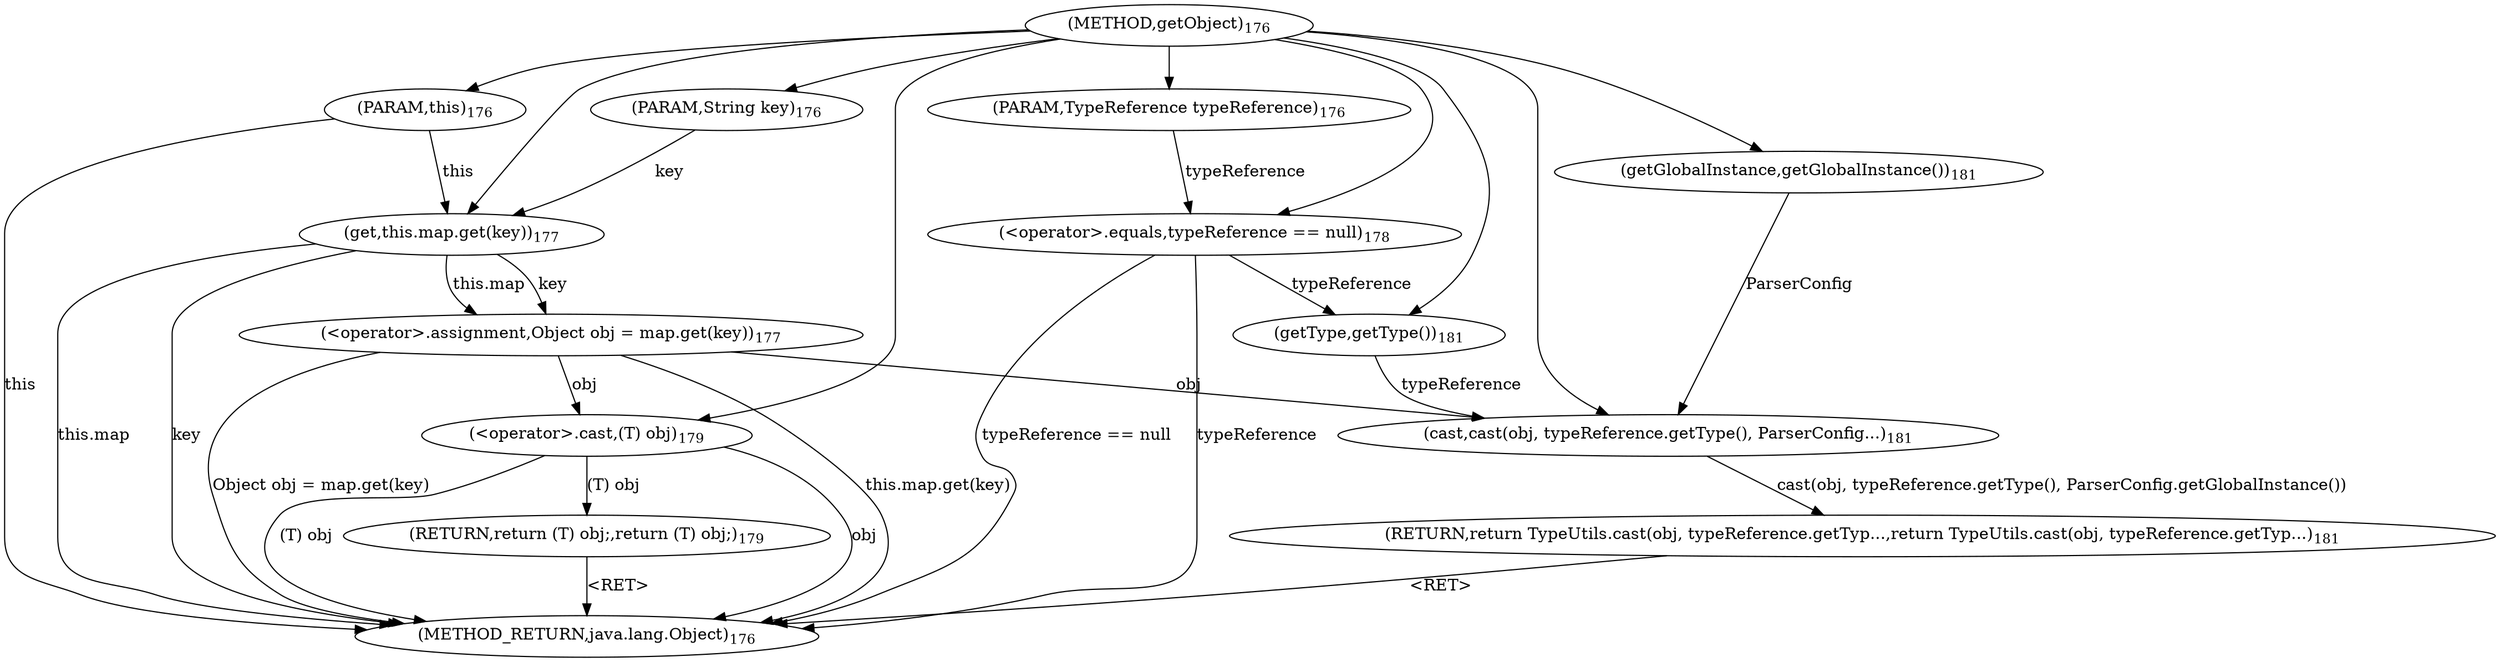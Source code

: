 digraph "getObject" {  
"586" [label = <(METHOD,getObject)<SUB>176</SUB>> ]
"618" [label = <(METHOD_RETURN,java.lang.Object)<SUB>176</SUB>> ]
"587" [label = <(PARAM,this)<SUB>176</SUB>> ]
"588" [label = <(PARAM,String key)<SUB>176</SUB>> ]
"589" [label = <(PARAM,TypeReference typeReference)<SUB>176</SUB>> ]
"592" [label = <(&lt;operator&gt;.assignment,Object obj = map.get(key))<SUB>177</SUB>> ]
"608" [label = <(RETURN,return TypeUtils.cast(obj, typeReference.getTyp...,return TypeUtils.cast(obj, typeReference.getTyp...)<SUB>181</SUB>> ]
"592" [label = <(&lt;operator&gt;.assignment,Object obj = map.get(key))<SUB>177</SUB>> ]
"592" [label = <(&lt;operator&gt;.assignment,Object obj = map.get(key))<SUB>177</SUB>> ]
"600" [label = <(&lt;operator&gt;.equals,typeReference == null)<SUB>178</SUB>> ]
"609" [label = <(cast,cast(obj, typeReference.getType(), ParserConfig...)<SUB>181</SUB>> ]
"594" [label = <(get,this.map.get(key))<SUB>177</SUB>> ]
"594" [label = <(get,this.map.get(key))<SUB>177</SUB>> ]
"600" [label = <(&lt;operator&gt;.equals,typeReference == null)<SUB>178</SUB>> ]
"600" [label = <(&lt;operator&gt;.equals,typeReference == null)<SUB>178</SUB>> ]
"604" [label = <(RETURN,return (T) obj;,return (T) obj;)<SUB>179</SUB>> ]
"609" [label = <(cast,cast(obj, typeReference.getType(), ParserConfig...)<SUB>181</SUB>> ]
"609" [label = <(cast,cast(obj, typeReference.getType(), ParserConfig...)<SUB>181</SUB>> ]
"609" [label = <(cast,cast(obj, typeReference.getType(), ParserConfig...)<SUB>181</SUB>> ]
"609" [label = <(cast,cast(obj, typeReference.getType(), ParserConfig...)<SUB>181</SUB>> ]
"605" [label = <(&lt;operator&gt;.cast,(T) obj)<SUB>179</SUB>> ]
"612" [label = <(getType,getType())<SUB>181</SUB>> ]
"614" [label = <(getGlobalInstance,getGlobalInstance())<SUB>181</SUB>> ]
"605" [label = <(&lt;operator&gt;.cast,(T) obj)<SUB>179</SUB>> ]
"605" [label = <(&lt;operator&gt;.cast,(T) obj)<SUB>179</SUB>> ]
  "604" -> "618"  [ label = "&lt;RET&gt;"] 
  "608" -> "618"  [ label = "&lt;RET&gt;"] 
  "587" -> "618"  [ label = "this"] 
  "594" -> "618"  [ label = "this.map"] 
  "594" -> "618"  [ label = "key"] 
  "592" -> "618"  [ label = "this.map.get(key)"] 
  "592" -> "618"  [ label = "Object obj = map.get(key)"] 
  "600" -> "618"  [ label = "typeReference"] 
  "600" -> "618"  [ label = "typeReference == null"] 
  "605" -> "618"  [ label = "obj"] 
  "605" -> "618"  [ label = "(T) obj"] 
  "586" -> "587" 
  "586" -> "588" 
  "586" -> "589" 
  "594" -> "592"  [ label = "this.map"] 
  "594" -> "592"  [ label = "key"] 
  "609" -> "608"  [ label = "cast(obj, typeReference.getType(), ParserConfig.getGlobalInstance())"] 
  "587" -> "594"  [ label = "this"] 
  "588" -> "594"  [ label = "key"] 
  "586" -> "594" 
  "589" -> "600"  [ label = "typeReference"] 
  "586" -> "600" 
  "605" -> "604"  [ label = "(T) obj"] 
  "586" -> "609" 
  "592" -> "609"  [ label = "obj"] 
  "612" -> "609"  [ label = "typeReference"] 
  "614" -> "609"  [ label = "ParserConfig"] 
  "586" -> "605" 
  "592" -> "605"  [ label = "obj"] 
  "600" -> "612"  [ label = "typeReference"] 
  "586" -> "612" 
  "586" -> "614" 
}
